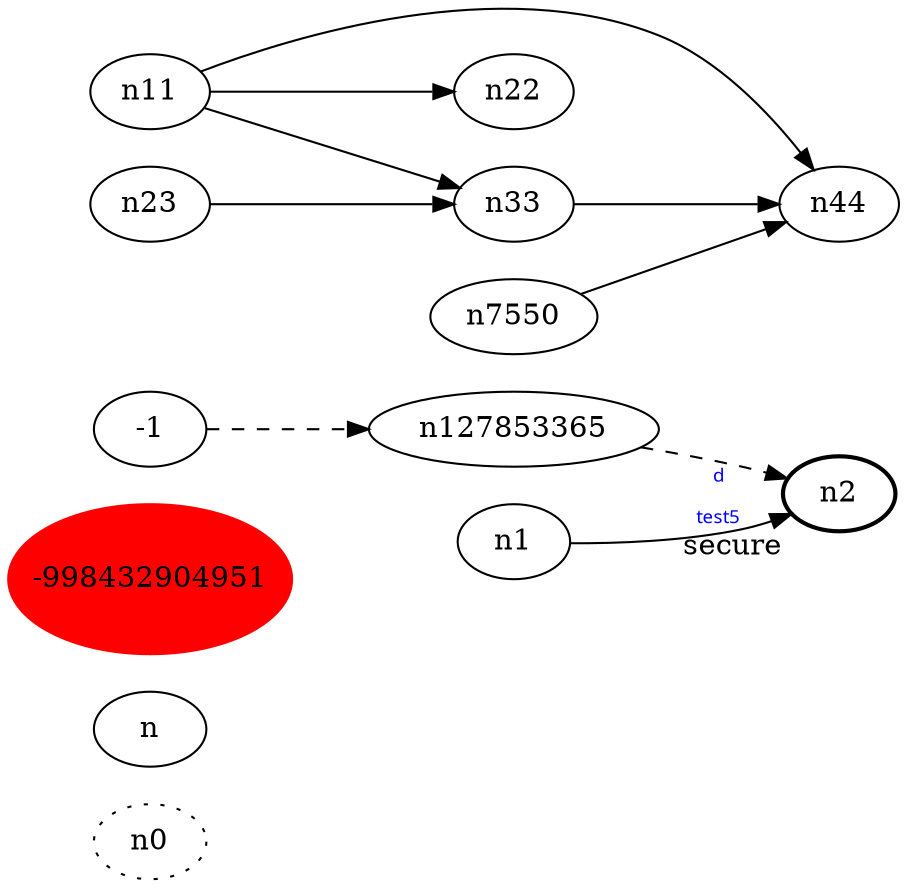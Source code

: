 digraph test5 {
	rankdir=LR;
	fontcolor=blue; /* c0; c1; c0 -- c1 */
	n0 [style=dotted, fillcolor="#123456"]; // c2; c18446744073709551615; c537 -- c3
	n-998432904951 [height=1, width=1, color=red, style=filled];
	n2 [style=bold, xlabel="secure"];
	n-1 -> n127853365 -> n2[style=dashed];
	n1 -> n2 [fontname="comic sans", label="d\n\l\G", fontcolor=blue, fontsize=9];
	n11 -> n22;
	n11 -> n33;
	n11 -> n44;
	n23 -> n33;
	n7550 -> n44;
	n33 -> n44;
}
